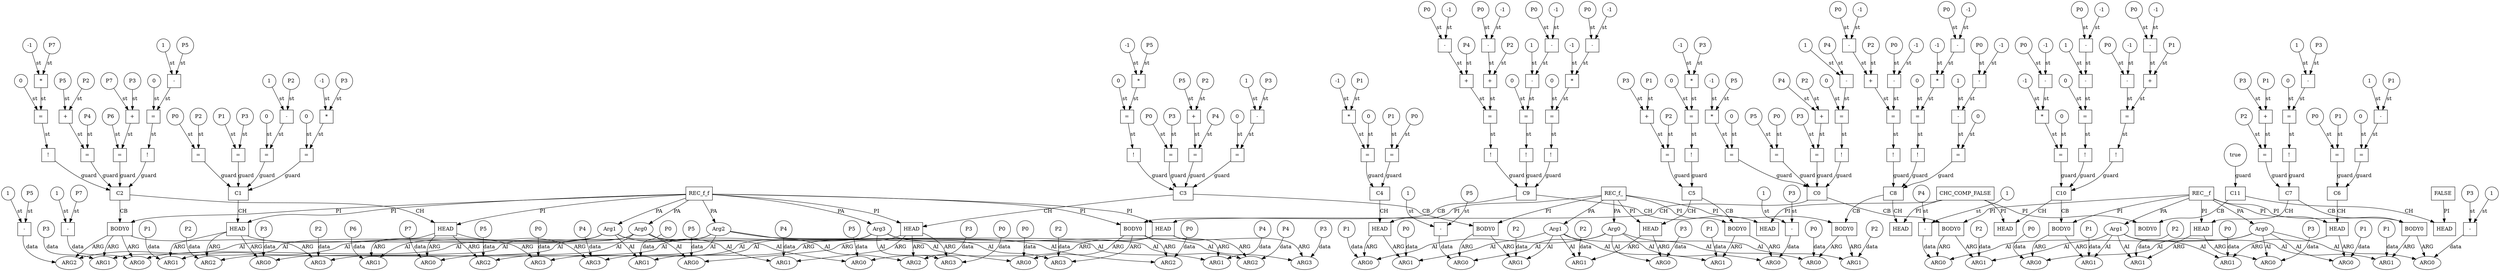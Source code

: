 // Horn Graph
digraph {
	"predicate_0" [label="REC_f_f"  nodeName="predicate_0" class=predicateName GNNNodeID=0 shape="box"]
	"predicateArgument_0" [label="Arg0"  nodeName="predicateArgument_0" class=predicateArgument GNNNodeID=1 shape="ellipse"]
		"predicate_0" -> "predicateArgument_0" [ label="PA"]
	"predicateArgument_1" [label="Arg1"  nodeName="predicateArgument_1" class=predicateArgument GNNNodeID=2 shape="ellipse"]
		"predicate_0" -> "predicateArgument_1" [ label="PA"]
	"predicateArgument_2" [label="Arg2"  nodeName="predicateArgument_2" class=predicateArgument GNNNodeID=3 shape="ellipse"]
		"predicate_0" -> "predicateArgument_2" [ label="PA"]
	"predicateArgument_3" [label="Arg3"  nodeName="predicateArgument_3" class=predicateArgument GNNNodeID=4 shape="ellipse"]
		"predicate_0" -> "predicateArgument_3" [ label="PA"]
	"predicate_1" [label="REC__f"  nodeName="predicate_1" class=predicateName GNNNodeID=5 shape="box"]
	"predicateArgument_4" [label="Arg0"  nodeName="predicateArgument_4" class=predicateArgument GNNNodeID=6 shape="ellipse"]
		"predicate_1" -> "predicateArgument_4" [ label="PA"]
	"predicateArgument_5" [label="Arg1"  nodeName="predicateArgument_5" class=predicateArgument GNNNodeID=7 shape="ellipse"]
		"predicate_1" -> "predicateArgument_5" [ label="PA"]
	"predicate_2" [label="REC_f_"  nodeName="predicate_2" class=predicateName GNNNodeID=8 shape="box"]
	"predicateArgument_6" [label="Arg0"  nodeName="predicateArgument_6" class=predicateArgument GNNNodeID=9 shape="ellipse"]
		"predicate_2" -> "predicateArgument_6" [ label="PA"]
	"predicateArgument_7" [label="Arg1"  nodeName="predicateArgument_7" class=predicateArgument GNNNodeID=10 shape="ellipse"]
		"predicate_2" -> "predicateArgument_7" [ label="PA"]
	"predicate_3" [label="CHC_COMP_FALSE"  nodeName="predicate_3" class=predicateName GNNNodeID=11 shape="box"]
	"predicate_4" [label="FALSE"  nodeName="predicate_4" class=predicateName GNNNodeID=12 shape="box"]
	"clause_0" [label="C0"  nodeName="clause_0" class=clause GNNNodeID=13 shape="box"]
	"=_14" [label="="  nodeName="=_14" class=operator GNNNodeID=14 shape="square"]
		"=_14" -> "clause_0" [ label="guard"]
	"+_15" [label="+"  nodeName="+_15" class=operator GNNNodeID=15 shape="square"]
		"+_15" -> "=_14" [ label="st"]
	"P4_16" [label="P4"  nodeName="P4_16" class=symbolicConstant GNNNodeID=16 shape="circle"]
		"P4_16" -> "+_15" [ label="st"]
	"P2_17" [label="P2"  nodeName="P2_17" class=symbolicConstant GNNNodeID=17 shape="circle"]
		"P2_17" -> "+_15" [ label="st"]
	"P3_18" [label="P3"  nodeName="P3_18" class=symbolicConstant GNNNodeID=18 shape="circle"]
		"P3_18" -> "=_14" [ label="st"]
	"!_19" [label="!"  nodeName="!_19" class=operator GNNNodeID=19 shape="square"]
		"!_19" -> "clause_0" [ label="guard"]
	">=_20" [label="="  nodeName=">=_20" class=operator GNNNodeID=20 shape="square"]
		">=_20" -> "!_19" [ label="st"]
	"0_21" [label="0"  nodeName="0_21" class=constant GNNNodeID=21 shape="circle"]
		"0_21" -> ">=_20" [ label="st"]
	"-_22" [label="-"  nodeName="-_22" class=operator GNNNodeID=22 shape="square"]
		"-_22" -> ">=_20" [ label="st"]
	"1_23" [label="1"  nodeName="1_23" class=constant GNNNodeID=23 shape="circle"]
		"1_23" -> "-_22" [ label="st"]
	"P4_24" [label="P4"  nodeName="P4_24" class=symbolicConstant GNNNodeID=24 shape="circle"]
		"P4_24" -> "-_22" [ label="st"]
	">=_25" [label="="  nodeName=">=_25" class=operator GNNNodeID=25 shape="square"]
		">=_25" -> "clause_0" [ label="guard"]
	"0_26" [label="0"  nodeName="0_26" class=constant GNNNodeID=26 shape="circle"]
		"0_26" -> ">=_25" [ label="st"]
	"*_27" [label="*"  nodeName="*_27" class=operator GNNNodeID=27 shape="square"]
		"*_27" -> ">=_25" [ label="st"]
	"-1_28" [label="-1"  nodeName="-1_28" class=constant GNNNodeID=28 shape="circle"]
		"-1_28" -> "*_27" [ label="st"]
	"P5_29" [label="P5"  nodeName="P5_29" class=symbolicConstant GNNNodeID=29 shape="circle"]
		"P5_29" -> "*_27" [ label="st"]
	"=_30" [label="="  nodeName="=_30" class=operator GNNNodeID=30 shape="square"]
		"=_30" -> "clause_0" [ label="guard"]
	"P0_31" [label="P0"  nodeName="P0_31" class=symbolicConstant GNNNodeID=31 shape="circle"]
		"P0_31" -> "=_30" [ label="st"]
	"P5_32" [label="P5"  nodeName="P5_32" class=symbolicConstant GNNNodeID=32 shape="circle"]
		"P5_32" -> "=_30" [ label="st"]
	"clauseHead_0" [label="HEAD"  nodeName="clauseHead_0" class=clauseHead GNNNodeID=33 shape="box"]
		"clause_0" -> "clauseHead_0" [ label="CH"]
		"predicate_0" -> "clauseHead_0" [ label="PI"]
	"clauseArgument_0" [label="ARG0"  nodeName="clauseArgument_0" class=clauseArg GNNNodeID=34 shape="ellipse"]
		"clauseHead_0" -> "clauseArgument_0" [ label="ARG"]
		"predicateArgument_0" -> "clauseArgument_0" [ label="AI"]
	"P5_35" [label="P5"  nodeName="P5_35" class=symbolicConstant GNNNodeID=35 shape="circle"]
		"P5_35" -> "clauseArgument_0" [ label="data"]
	"clauseArgument_1" [label="ARG1"  nodeName="clauseArgument_1" class=clauseArg GNNNodeID=36 shape="ellipse"]
		"clauseHead_0" -> "clauseArgument_1" [ label="ARG"]
		"predicateArgument_1" -> "clauseArgument_1" [ label="AI"]
	"P0_37" [label="P0"  nodeName="P0_37" class=symbolicConstant GNNNodeID=37 shape="circle"]
		"P0_37" -> "clauseArgument_1" [ label="data"]
	"clauseArgument_2" [label="ARG2"  nodeName="clauseArgument_2" class=clauseArg GNNNodeID=38 shape="ellipse"]
		"clauseHead_0" -> "clauseArgument_2" [ label="ARG"]
		"predicateArgument_2" -> "clauseArgument_2" [ label="AI"]
	"P4_39" [label="P4"  nodeName="P4_39" class=symbolicConstant GNNNodeID=39 shape="circle"]
		"P4_39" -> "clauseArgument_2" [ label="data"]
	"clauseArgument_3" [label="ARG3"  nodeName="clauseArgument_3" class=clauseArg GNNNodeID=40 shape="ellipse"]
		"clauseHead_0" -> "clauseArgument_3" [ label="ARG"]
		"predicateArgument_3" -> "clauseArgument_3" [ label="AI"]
	"P3_41" [label="P3"  nodeName="P3_41" class=symbolicConstant GNNNodeID=41 shape="circle"]
		"P3_41" -> "clauseArgument_3" [ label="data"]
	"clauseBody_0" [label="BODY0"  nodeName="clauseBody_0" class=clauseBody GNNNodeID=42 shape="box"]
		"clause_0" -> "clauseBody_0" [ label="CB"]
		"predicate_1" -> "clauseBody_0" [ label="PI"]
	"clauseArgument_4" [label="ARG0"  nodeName="clauseArgument_4" class=clauseArg GNNNodeID=43 shape="ellipse"]
		"clauseBody_0" -> "clauseArgument_4" [ label="ARG"]
		"predicateArgument_4" -> "clauseArgument_4" [ label="AI"]
	"-_44" [label="-"  nodeName="-_44" class=operator GNNNodeID=44 shape="square"]
		"-_44" -> "clauseArgument_4" [ label="data"]
	"P4_45" [label="P4"  nodeName="P4_45" class=symbolicConstant GNNNodeID=45 shape="circle"]
		"P4_45" -> "-_44" [ label="st"]
	"1_46" [label="1"  nodeName="1_46" class=constant GNNNodeID=46 shape="circle"]
		"1_46" -> "-_44" [ label="st"]
	"clauseArgument_5" [label="ARG1"  nodeName="clauseArgument_5" class=clauseArg GNNNodeID=47 shape="ellipse"]
		"clauseBody_0" -> "clauseArgument_5" [ label="ARG"]
		"predicateArgument_5" -> "clauseArgument_5" [ label="AI"]
	"P2_48" [label="P2"  nodeName="P2_48" class=symbolicConstant GNNNodeID=48 shape="circle"]
		"P2_48" -> "clauseArgument_5" [ label="data"]
	"clause_1" [label="C1"  nodeName="clause_1" class=clause GNNNodeID=49 shape="box"]
	">=_50" [label="="  nodeName=">=_50" class=operator GNNNodeID=50 shape="square"]
		">=_50" -> "clause_1" [ label="guard"]
	"0_51" [label="0"  nodeName="0_51" class=constant GNNNodeID=51 shape="circle"]
		"0_51" -> ">=_50" [ label="st"]
	"-_52" [label="-"  nodeName="-_52" class=operator GNNNodeID=52 shape="square"]
		"-_52" -> ">=_50" [ label="st"]
	"1_53" [label="1"  nodeName="1_53" class=constant GNNNodeID=53 shape="circle"]
		"1_53" -> "-_52" [ label="st"]
	"P2_54" [label="P2"  nodeName="P2_54" class=symbolicConstant GNNNodeID=54 shape="circle"]
		"P2_54" -> "-_52" [ label="st"]
	">=_55" [label="="  nodeName=">=_55" class=operator GNNNodeID=55 shape="square"]
		">=_55" -> "clause_1" [ label="guard"]
	"0_56" [label="0"  nodeName="0_56" class=constant GNNNodeID=56 shape="circle"]
		"0_56" -> ">=_55" [ label="st"]
	"*_57" [label="*"  nodeName="*_57" class=operator GNNNodeID=57 shape="square"]
		"*_57" -> ">=_55" [ label="st"]
	"-1_58" [label="-1"  nodeName="-1_58" class=constant GNNNodeID=58 shape="circle"]
		"-1_58" -> "*_57" [ label="st"]
	"P3_59" [label="P3"  nodeName="P3_59" class=symbolicConstant GNNNodeID=59 shape="circle"]
		"P3_59" -> "*_57" [ label="st"]
	"=_60" [label="="  nodeName="=_60" class=operator GNNNodeID=60 shape="square"]
		"=_60" -> "clause_1" [ label="guard"]
	"P0_61" [label="P0"  nodeName="P0_61" class=symbolicConstant GNNNodeID=61 shape="circle"]
		"P0_61" -> "=_60" [ label="st"]
	"P2_62" [label="P2"  nodeName="P2_62" class=symbolicConstant GNNNodeID=62 shape="circle"]
		"P2_62" -> "=_60" [ label="st"]
	"=_63" [label="="  nodeName="=_63" class=operator GNNNodeID=63 shape="square"]
		"=_63" -> "clause_1" [ label="guard"]
	"P1_64" [label="P1"  nodeName="P1_64" class=symbolicConstant GNNNodeID=64 shape="circle"]
		"P1_64" -> "=_63" [ label="st"]
	"P3_65" [label="P3"  nodeName="P3_65" class=symbolicConstant GNNNodeID=65 shape="circle"]
		"P3_65" -> "=_63" [ label="st"]
	"clauseHead_1" [label="HEAD"  nodeName="clauseHead_1" class=clauseHead GNNNodeID=66 shape="box"]
		"clause_1" -> "clauseHead_1" [ label="CH"]
		"predicate_0" -> "clauseHead_1" [ label="PI"]
	"clauseArgument_6" [label="ARG0"  nodeName="clauseArgument_6" class=clauseArg GNNNodeID=67 shape="ellipse"]
		"clauseHead_1" -> "clauseArgument_6" [ label="ARG"]
		"predicateArgument_0" -> "clauseArgument_6" [ label="AI"]
	"P3_68" [label="P3"  nodeName="P3_68" class=symbolicConstant GNNNodeID=68 shape="circle"]
		"P3_68" -> "clauseArgument_6" [ label="data"]
	"clauseArgument_7" [label="ARG1"  nodeName="clauseArgument_7" class=clauseArg GNNNodeID=69 shape="ellipse"]
		"clauseHead_1" -> "clauseArgument_7" [ label="ARG"]
		"predicateArgument_1" -> "clauseArgument_7" [ label="AI"]
	"P1_70" [label="P1"  nodeName="P1_70" class=symbolicConstant GNNNodeID=70 shape="circle"]
		"P1_70" -> "clauseArgument_7" [ label="data"]
	"clauseArgument_8" [label="ARG2"  nodeName="clauseArgument_8" class=clauseArg GNNNodeID=71 shape="ellipse"]
		"clauseHead_1" -> "clauseArgument_8" [ label="ARG"]
		"predicateArgument_2" -> "clauseArgument_8" [ label="AI"]
	"P2_72" [label="P2"  nodeName="P2_72" class=symbolicConstant GNNNodeID=72 shape="circle"]
		"P2_72" -> "clauseArgument_8" [ label="data"]
	"clauseArgument_9" [label="ARG3"  nodeName="clauseArgument_9" class=clauseArg GNNNodeID=73 shape="ellipse"]
		"clauseHead_1" -> "clauseArgument_9" [ label="ARG"]
		"predicateArgument_3" -> "clauseArgument_9" [ label="AI"]
	"P0_74" [label="P0"  nodeName="P0_74" class=symbolicConstant GNNNodeID=74 shape="circle"]
		"P0_74" -> "clauseArgument_9" [ label="data"]
	"clause_2" [label="C2"  nodeName="clause_2" class=clause GNNNodeID=75 shape="box"]
	"=_76" [label="="  nodeName="=_76" class=operator GNNNodeID=76 shape="square"]
		"=_76" -> "clause_2" [ label="guard"]
	"+_77" [label="+"  nodeName="+_77" class=operator GNNNodeID=77 shape="square"]
		"+_77" -> "=_76" [ label="st"]
	"P7_78" [label="P7"  nodeName="P7_78" class=symbolicConstant GNNNodeID=78 shape="circle"]
		"P7_78" -> "+_77" [ label="st"]
	"P3_79" [label="P3"  nodeName="P3_79" class=symbolicConstant GNNNodeID=79 shape="circle"]
		"P3_79" -> "+_77" [ label="st"]
	"P6_80" [label="P6"  nodeName="P6_80" class=symbolicConstant GNNNodeID=80 shape="circle"]
		"P6_80" -> "=_76" [ label="st"]
	"!_81" [label="!"  nodeName="!_81" class=operator GNNNodeID=81 shape="square"]
		"!_81" -> "clause_2" [ label="guard"]
	">=_82" [label="="  nodeName=">=_82" class=operator GNNNodeID=82 shape="square"]
		">=_82" -> "!_81" [ label="st"]
	"0_83" [label="0"  nodeName="0_83" class=constant GNNNodeID=83 shape="circle"]
		"0_83" -> ">=_82" [ label="st"]
	"-_84" [label="-"  nodeName="-_84" class=operator GNNNodeID=84 shape="square"]
		"-_84" -> ">=_82" [ label="st"]
	"1_85" [label="1"  nodeName="1_85" class=constant GNNNodeID=85 shape="circle"]
		"1_85" -> "-_84" [ label="st"]
	"P5_86" [label="P5"  nodeName="P5_86" class=symbolicConstant GNNNodeID=86 shape="circle"]
		"P5_86" -> "-_84" [ label="st"]
	"!_87" [label="!"  nodeName="!_87" class=operator GNNNodeID=87 shape="square"]
		"!_87" -> "clause_2" [ label="guard"]
	">=_88" [label="="  nodeName=">=_88" class=operator GNNNodeID=88 shape="square"]
		">=_88" -> "!_87" [ label="st"]
	"0_89" [label="0"  nodeName="0_89" class=constant GNNNodeID=89 shape="circle"]
		"0_89" -> ">=_88" [ label="st"]
	"*_90" [label="*"  nodeName="*_90" class=operator GNNNodeID=90 shape="square"]
		"*_90" -> ">=_88" [ label="st"]
	"-1_91" [label="-1"  nodeName="-1_91" class=constant GNNNodeID=91 shape="circle"]
		"-1_91" -> "*_90" [ label="st"]
	"P7_92" [label="P7"  nodeName="P7_92" class=symbolicConstant GNNNodeID=92 shape="circle"]
		"P7_92" -> "*_90" [ label="st"]
	"=_93" [label="="  nodeName="=_93" class=operator GNNNodeID=93 shape="square"]
		"=_93" -> "clause_2" [ label="guard"]
	"+_94" [label="+"  nodeName="+_94" class=operator GNNNodeID=94 shape="square"]
		"+_94" -> "=_93" [ label="st"]
	"P5_95" [label="P5"  nodeName="P5_95" class=symbolicConstant GNNNodeID=95 shape="circle"]
		"P5_95" -> "+_94" [ label="st"]
	"P2_96" [label="P2"  nodeName="P2_96" class=symbolicConstant GNNNodeID=96 shape="circle"]
		"P2_96" -> "+_94" [ label="st"]
	"P4_97" [label="P4"  nodeName="P4_97" class=symbolicConstant GNNNodeID=97 shape="circle"]
		"P4_97" -> "=_93" [ label="st"]
	"clauseHead_2" [label="HEAD"  nodeName="clauseHead_2" class=clauseHead GNNNodeID=98 shape="box"]
		"clause_2" -> "clauseHead_2" [ label="CH"]
		"predicate_0" -> "clauseHead_2" [ label="PI"]
	"clauseArgument_10" [label="ARG0"  nodeName="clauseArgument_10" class=clauseArg GNNNodeID=99 shape="ellipse"]
		"clauseHead_2" -> "clauseArgument_10" [ label="ARG"]
		"predicateArgument_0" -> "clauseArgument_10" [ label="AI"]
	"P7_100" [label="P7"  nodeName="P7_100" class=symbolicConstant GNNNodeID=100 shape="circle"]
		"P7_100" -> "clauseArgument_10" [ label="data"]
	"clauseArgument_11" [label="ARG1"  nodeName="clauseArgument_11" class=clauseArg GNNNodeID=101 shape="ellipse"]
		"clauseHead_2" -> "clauseArgument_11" [ label="ARG"]
		"predicateArgument_1" -> "clauseArgument_11" [ label="AI"]
	"P6_102" [label="P6"  nodeName="P6_102" class=symbolicConstant GNNNodeID=102 shape="circle"]
		"P6_102" -> "clauseArgument_11" [ label="data"]
	"clauseArgument_12" [label="ARG2"  nodeName="clauseArgument_12" class=clauseArg GNNNodeID=103 shape="ellipse"]
		"clauseHead_2" -> "clauseArgument_12" [ label="ARG"]
		"predicateArgument_2" -> "clauseArgument_12" [ label="AI"]
	"P5_104" [label="P5"  nodeName="P5_104" class=symbolicConstant GNNNodeID=104 shape="circle"]
		"P5_104" -> "clauseArgument_12" [ label="data"]
	"clauseArgument_13" [label="ARG3"  nodeName="clauseArgument_13" class=clauseArg GNNNodeID=105 shape="ellipse"]
		"clauseHead_2" -> "clauseArgument_13" [ label="ARG"]
		"predicateArgument_3" -> "clauseArgument_13" [ label="AI"]
	"P4_106" [label="P4"  nodeName="P4_106" class=symbolicConstant GNNNodeID=106 shape="circle"]
		"P4_106" -> "clauseArgument_13" [ label="data"]
	"clauseBody_1" [label="BODY0"  nodeName="clauseBody_1" class=clauseBody GNNNodeID=107 shape="box"]
		"clause_2" -> "clauseBody_1" [ label="CB"]
		"predicate_0" -> "clauseBody_1" [ label="PI"]
	"clauseArgument_14" [label="ARG0"  nodeName="clauseArgument_14" class=clauseArg GNNNodeID=108 shape="ellipse"]
		"clauseBody_1" -> "clauseArgument_14" [ label="ARG"]
		"predicateArgument_0" -> "clauseArgument_14" [ label="AI"]
	"-_109" [label="-"  nodeName="-_109" class=operator GNNNodeID=109 shape="square"]
		"-_109" -> "clauseArgument_14" [ label="data"]
	"P7_110" [label="P7"  nodeName="P7_110" class=symbolicConstant GNNNodeID=110 shape="circle"]
		"P7_110" -> "-_109" [ label="st"]
	"1_111" [label="1"  nodeName="1_111" class=constant GNNNodeID=111 shape="circle"]
		"1_111" -> "-_109" [ label="st"]
	"clauseArgument_15" [label="ARG1"  nodeName="clauseArgument_15" class=clauseArg GNNNodeID=112 shape="ellipse"]
		"clauseBody_1" -> "clauseArgument_15" [ label="ARG"]
		"predicateArgument_1" -> "clauseArgument_15" [ label="AI"]
	"P3_113" [label="P3"  nodeName="P3_113" class=symbolicConstant GNNNodeID=113 shape="circle"]
		"P3_113" -> "clauseArgument_15" [ label="data"]
	"clauseArgument_16" [label="ARG2"  nodeName="clauseArgument_16" class=clauseArg GNNNodeID=114 shape="ellipse"]
		"clauseBody_1" -> "clauseArgument_16" [ label="ARG"]
		"predicateArgument_2" -> "clauseArgument_16" [ label="AI"]
	"-_115" [label="-"  nodeName="-_115" class=operator GNNNodeID=115 shape="square"]
		"-_115" -> "clauseArgument_16" [ label="data"]
	"P5_116" [label="P5"  nodeName="P5_116" class=symbolicConstant GNNNodeID=116 shape="circle"]
		"P5_116" -> "-_115" [ label="st"]
	"1_117" [label="1"  nodeName="1_117" class=constant GNNNodeID=117 shape="circle"]
		"1_117" -> "-_115" [ label="st"]
	"clauseArgument_17" [label="ARG3"  nodeName="clauseArgument_17" class=clauseArg GNNNodeID=118 shape="ellipse"]
		"clauseBody_1" -> "clauseArgument_17" [ label="ARG"]
		"predicateArgument_3" -> "clauseArgument_17" [ label="AI"]
	"P2_119" [label="P2"  nodeName="P2_119" class=symbolicConstant GNNNodeID=119 shape="circle"]
		"P2_119" -> "clauseArgument_17" [ label="data"]
	"clause_3" [label="C3"  nodeName="clause_3" class=clause GNNNodeID=120 shape="box"]
	"=_121" [label="="  nodeName="=_121" class=operator GNNNodeID=121 shape="square"]
		"=_121" -> "clause_3" [ label="guard"]
	"+_122" [label="+"  nodeName="+_122" class=operator GNNNodeID=122 shape="square"]
		"+_122" -> "=_121" [ label="st"]
	"P5_123" [label="P5"  nodeName="P5_123" class=symbolicConstant GNNNodeID=123 shape="circle"]
		"P5_123" -> "+_122" [ label="st"]
	"P2_124" [label="P2"  nodeName="P2_124" class=symbolicConstant GNNNodeID=124 shape="circle"]
		"P2_124" -> "+_122" [ label="st"]
	"P4_125" [label="P4"  nodeName="P4_125" class=symbolicConstant GNNNodeID=125 shape="circle"]
		"P4_125" -> "=_121" [ label="st"]
	">=_126" [label="="  nodeName=">=_126" class=operator GNNNodeID=126 shape="square"]
		">=_126" -> "clause_3" [ label="guard"]
	"0_127" [label="0"  nodeName="0_127" class=constant GNNNodeID=127 shape="circle"]
		"0_127" -> ">=_126" [ label="st"]
	"-_128" [label="-"  nodeName="-_128" class=operator GNNNodeID=128 shape="square"]
		"-_128" -> ">=_126" [ label="st"]
	"1_129" [label="1"  nodeName="1_129" class=constant GNNNodeID=129 shape="circle"]
		"1_129" -> "-_128" [ label="st"]
	"P3_130" [label="P3"  nodeName="P3_130" class=symbolicConstant GNNNodeID=130 shape="circle"]
		"P3_130" -> "-_128" [ label="st"]
	"!_131" [label="!"  nodeName="!_131" class=operator GNNNodeID=131 shape="square"]
		"!_131" -> "clause_3" [ label="guard"]
	">=_132" [label="="  nodeName=">=_132" class=operator GNNNodeID=132 shape="square"]
		">=_132" -> "!_131" [ label="st"]
	"0_133" [label="0"  nodeName="0_133" class=constant GNNNodeID=133 shape="circle"]
		"0_133" -> ">=_132" [ label="st"]
	"*_134" [label="*"  nodeName="*_134" class=operator GNNNodeID=134 shape="square"]
		"*_134" -> ">=_132" [ label="st"]
	"-1_135" [label="-1"  nodeName="-1_135" class=constant GNNNodeID=135 shape="circle"]
		"-1_135" -> "*_134" [ label="st"]
	"P5_136" [label="P5"  nodeName="P5_136" class=symbolicConstant GNNNodeID=136 shape="circle"]
		"P5_136" -> "*_134" [ label="st"]
	"=_137" [label="="  nodeName="=_137" class=operator GNNNodeID=137 shape="square"]
		"=_137" -> "clause_3" [ label="guard"]
	"P0_138" [label="P0"  nodeName="P0_138" class=symbolicConstant GNNNodeID=138 shape="circle"]
		"P0_138" -> "=_137" [ label="st"]
	"P3_139" [label="P3"  nodeName="P3_139" class=symbolicConstant GNNNodeID=139 shape="circle"]
		"P3_139" -> "=_137" [ label="st"]
	"clauseHead_3" [label="HEAD"  nodeName="clauseHead_3" class=clauseHead GNNNodeID=140 shape="box"]
		"clause_3" -> "clauseHead_3" [ label="CH"]
		"predicate_0" -> "clauseHead_3" [ label="PI"]
	"clauseArgument_18" [label="ARG0"  nodeName="clauseArgument_18" class=clauseArg GNNNodeID=141 shape="ellipse"]
		"clauseHead_3" -> "clauseArgument_18" [ label="ARG"]
		"predicateArgument_0" -> "clauseArgument_18" [ label="AI"]
	"P5_142" [label="P5"  nodeName="P5_142" class=symbolicConstant GNNNodeID=142 shape="circle"]
		"P5_142" -> "clauseArgument_18" [ label="data"]
	"clauseArgument_19" [label="ARG1"  nodeName="clauseArgument_19" class=clauseArg GNNNodeID=143 shape="ellipse"]
		"clauseHead_3" -> "clauseArgument_19" [ label="ARG"]
		"predicateArgument_1" -> "clauseArgument_19" [ label="AI"]
	"P4_144" [label="P4"  nodeName="P4_144" class=symbolicConstant GNNNodeID=144 shape="circle"]
		"P4_144" -> "clauseArgument_19" [ label="data"]
	"clauseArgument_20" [label="ARG2"  nodeName="clauseArgument_20" class=clauseArg GNNNodeID=145 shape="ellipse"]
		"clauseHead_3" -> "clauseArgument_20" [ label="ARG"]
		"predicateArgument_2" -> "clauseArgument_20" [ label="AI"]
	"P3_146" [label="P3"  nodeName="P3_146" class=symbolicConstant GNNNodeID=146 shape="circle"]
		"P3_146" -> "clauseArgument_20" [ label="data"]
	"clauseArgument_21" [label="ARG3"  nodeName="clauseArgument_21" class=clauseArg GNNNodeID=147 shape="ellipse"]
		"clauseHead_3" -> "clauseArgument_21" [ label="ARG"]
		"predicateArgument_3" -> "clauseArgument_21" [ label="AI"]
	"P0_148" [label="P0"  nodeName="P0_148" class=symbolicConstant GNNNodeID=148 shape="circle"]
		"P0_148" -> "clauseArgument_21" [ label="data"]
	"clauseBody_2" [label="BODY0"  nodeName="clauseBody_2" class=clauseBody GNNNodeID=149 shape="box"]
		"clause_3" -> "clauseBody_2" [ label="CB"]
		"predicate_2" -> "clauseBody_2" [ label="PI"]
	"clauseArgument_22" [label="ARG0"  nodeName="clauseArgument_22" class=clauseArg GNNNodeID=150 shape="ellipse"]
		"clauseBody_2" -> "clauseArgument_22" [ label="ARG"]
		"predicateArgument_6" -> "clauseArgument_22" [ label="AI"]
	"-_151" [label="-"  nodeName="-_151" class=operator GNNNodeID=151 shape="square"]
		"-_151" -> "clauseArgument_22" [ label="data"]
	"P5_152" [label="P5"  nodeName="P5_152" class=symbolicConstant GNNNodeID=152 shape="circle"]
		"P5_152" -> "-_151" [ label="st"]
	"1_153" [label="1"  nodeName="1_153" class=constant GNNNodeID=153 shape="circle"]
		"1_153" -> "-_151" [ label="st"]
	"clauseArgument_23" [label="ARG1"  nodeName="clauseArgument_23" class=clauseArg GNNNodeID=154 shape="ellipse"]
		"clauseBody_2" -> "clauseArgument_23" [ label="ARG"]
		"predicateArgument_7" -> "clauseArgument_23" [ label="AI"]
	"P2_155" [label="P2"  nodeName="P2_155" class=symbolicConstant GNNNodeID=155 shape="circle"]
		"P2_155" -> "clauseArgument_23" [ label="data"]
	"clause_4" [label="C4"  nodeName="clause_4" class=clause GNNNodeID=156 shape="box"]
	">=_157" [label="="  nodeName=">=_157" class=operator GNNNodeID=157 shape="square"]
		">=_157" -> "clause_4" [ label="guard"]
	"0_158" [label="0"  nodeName="0_158" class=constant GNNNodeID=158 shape="circle"]
		"0_158" -> ">=_157" [ label="st"]
	"*_159" [label="*"  nodeName="*_159" class=operator GNNNodeID=159 shape="square"]
		"*_159" -> ">=_157" [ label="st"]
	"-1_160" [label="-1"  nodeName="-1_160" class=constant GNNNodeID=160 shape="circle"]
		"-1_160" -> "*_159" [ label="st"]
	"P1_161" [label="P1"  nodeName="P1_161" class=symbolicConstant GNNNodeID=161 shape="circle"]
		"P1_161" -> "*_159" [ label="st"]
	"=_162" [label="="  nodeName="=_162" class=operator GNNNodeID=162 shape="square"]
		"=_162" -> "clause_4" [ label="guard"]
	"P0_163" [label="P0"  nodeName="P0_163" class=symbolicConstant GNNNodeID=163 shape="circle"]
		"P0_163" -> "=_162" [ label="st"]
	"P1_164" [label="P1"  nodeName="P1_164" class=symbolicConstant GNNNodeID=164 shape="circle"]
		"P1_164" -> "=_162" [ label="st"]
	"clauseHead_4" [label="HEAD"  nodeName="clauseHead_4" class=clauseHead GNNNodeID=165 shape="box"]
		"clause_4" -> "clauseHead_4" [ label="CH"]
		"predicate_2" -> "clauseHead_4" [ label="PI"]
	"clauseArgument_24" [label="ARG0"  nodeName="clauseArgument_24" class=clauseArg GNNNodeID=166 shape="ellipse"]
		"clauseHead_4" -> "clauseArgument_24" [ label="ARG"]
		"predicateArgument_6" -> "clauseArgument_24" [ label="AI"]
	"P1_167" [label="P1"  nodeName="P1_167" class=symbolicConstant GNNNodeID=167 shape="circle"]
		"P1_167" -> "clauseArgument_24" [ label="data"]
	"clauseArgument_25" [label="ARG1"  nodeName="clauseArgument_25" class=clauseArg GNNNodeID=168 shape="ellipse"]
		"clauseHead_4" -> "clauseArgument_25" [ label="ARG"]
		"predicateArgument_7" -> "clauseArgument_25" [ label="AI"]
	"P0_169" [label="P0"  nodeName="P0_169" class=symbolicConstant GNNNodeID=169 shape="circle"]
		"P0_169" -> "clauseArgument_25" [ label="data"]
	"clause_5" [label="C5"  nodeName="clause_5" class=clause GNNNodeID=170 shape="box"]
	"=_171" [label="="  nodeName="=_171" class=operator GNNNodeID=171 shape="square"]
		"=_171" -> "clause_5" [ label="guard"]
	"+_172" [label="+"  nodeName="+_172" class=operator GNNNodeID=172 shape="square"]
		"+_172" -> "=_171" [ label="st"]
	"P3_173" [label="P3"  nodeName="P3_173" class=symbolicConstant GNNNodeID=173 shape="circle"]
		"P3_173" -> "+_172" [ label="st"]
	"P1_174" [label="P1"  nodeName="P1_174" class=symbolicConstant GNNNodeID=174 shape="circle"]
		"P1_174" -> "+_172" [ label="st"]
	"P2_175" [label="P2"  nodeName="P2_175" class=symbolicConstant GNNNodeID=175 shape="circle"]
		"P2_175" -> "=_171" [ label="st"]
	"!_176" [label="!"  nodeName="!_176" class=operator GNNNodeID=176 shape="square"]
		"!_176" -> "clause_5" [ label="guard"]
	">=_177" [label="="  nodeName=">=_177" class=operator GNNNodeID=177 shape="square"]
		">=_177" -> "!_176" [ label="st"]
	"0_178" [label="0"  nodeName="0_178" class=constant GNNNodeID=178 shape="circle"]
		"0_178" -> ">=_177" [ label="st"]
	"*_179" [label="*"  nodeName="*_179" class=operator GNNNodeID=179 shape="square"]
		"*_179" -> ">=_177" [ label="st"]
	"-1_180" [label="-1"  nodeName="-1_180" class=constant GNNNodeID=180 shape="circle"]
		"-1_180" -> "*_179" [ label="st"]
	"P3_181" [label="P3"  nodeName="P3_181" class=symbolicConstant GNNNodeID=181 shape="circle"]
		"P3_181" -> "*_179" [ label="st"]
	"clauseHead_5" [label="HEAD"  nodeName="clauseHead_5" class=clauseHead GNNNodeID=182 shape="box"]
		"clause_5" -> "clauseHead_5" [ label="CH"]
		"predicate_2" -> "clauseHead_5" [ label="PI"]
	"clauseArgument_26" [label="ARG0"  nodeName="clauseArgument_26" class=clauseArg GNNNodeID=183 shape="ellipse"]
		"clauseHead_5" -> "clauseArgument_26" [ label="ARG"]
		"predicateArgument_6" -> "clauseArgument_26" [ label="AI"]
	"P3_184" [label="P3"  nodeName="P3_184" class=symbolicConstant GNNNodeID=184 shape="circle"]
		"P3_184" -> "clauseArgument_26" [ label="data"]
	"clauseArgument_27" [label="ARG1"  nodeName="clauseArgument_27" class=clauseArg GNNNodeID=185 shape="ellipse"]
		"clauseHead_5" -> "clauseArgument_27" [ label="ARG"]
		"predicateArgument_7" -> "clauseArgument_27" [ label="AI"]
	"P2_186" [label="P2"  nodeName="P2_186" class=symbolicConstant GNNNodeID=186 shape="circle"]
		"P2_186" -> "clauseArgument_27" [ label="data"]
	"clauseBody_3" [label="BODY0"  nodeName="clauseBody_3" class=clauseBody GNNNodeID=187 shape="box"]
		"clause_5" -> "clauseBody_3" [ label="CB"]
		"predicate_2" -> "clauseBody_3" [ label="PI"]
	"clauseArgument_28" [label="ARG0"  nodeName="clauseArgument_28" class=clauseArg GNNNodeID=188 shape="ellipse"]
		"clauseBody_3" -> "clauseArgument_28" [ label="ARG"]
		"predicateArgument_6" -> "clauseArgument_28" [ label="AI"]
	"-_189" [label="-"  nodeName="-_189" class=operator GNNNodeID=189 shape="square"]
		"-_189" -> "clauseArgument_28" [ label="data"]
	"P3_190" [label="P3"  nodeName="P3_190" class=symbolicConstant GNNNodeID=190 shape="circle"]
		"P3_190" -> "-_189" [ label="st"]
	"1_191" [label="1"  nodeName="1_191" class=constant GNNNodeID=191 shape="circle"]
		"1_191" -> "-_189" [ label="st"]
	"clauseArgument_29" [label="ARG1"  nodeName="clauseArgument_29" class=clauseArg GNNNodeID=192 shape="ellipse"]
		"clauseBody_3" -> "clauseArgument_29" [ label="ARG"]
		"predicateArgument_7" -> "clauseArgument_29" [ label="AI"]
	"P1_193" [label="P1"  nodeName="P1_193" class=symbolicConstant GNNNodeID=193 shape="circle"]
		"P1_193" -> "clauseArgument_29" [ label="data"]
	"clause_6" [label="C6"  nodeName="clause_6" class=clause GNNNodeID=194 shape="box"]
	">=_195" [label="="  nodeName=">=_195" class=operator GNNNodeID=195 shape="square"]
		">=_195" -> "clause_6" [ label="guard"]
	"0_196" [label="0"  nodeName="0_196" class=constant GNNNodeID=196 shape="circle"]
		"0_196" -> ">=_195" [ label="st"]
	"-_197" [label="-"  nodeName="-_197" class=operator GNNNodeID=197 shape="square"]
		"-_197" -> ">=_195" [ label="st"]
	"1_198" [label="1"  nodeName="1_198" class=constant GNNNodeID=198 shape="circle"]
		"1_198" -> "-_197" [ label="st"]
	"P1_199" [label="P1"  nodeName="P1_199" class=symbolicConstant GNNNodeID=199 shape="circle"]
		"P1_199" -> "-_197" [ label="st"]
	"=_200" [label="="  nodeName="=_200" class=operator GNNNodeID=200 shape="square"]
		"=_200" -> "clause_6" [ label="guard"]
	"P0_201" [label="P0"  nodeName="P0_201" class=symbolicConstant GNNNodeID=201 shape="circle"]
		"P0_201" -> "=_200" [ label="st"]
	"P1_202" [label="P1"  nodeName="P1_202" class=symbolicConstant GNNNodeID=202 shape="circle"]
		"P1_202" -> "=_200" [ label="st"]
	"clauseHead_6" [label="HEAD"  nodeName="clauseHead_6" class=clauseHead GNNNodeID=203 shape="box"]
		"clause_6" -> "clauseHead_6" [ label="CH"]
		"predicate_1" -> "clauseHead_6" [ label="PI"]
	"clauseArgument_30" [label="ARG0"  nodeName="clauseArgument_30" class=clauseArg GNNNodeID=204 shape="ellipse"]
		"clauseHead_6" -> "clauseArgument_30" [ label="ARG"]
		"predicateArgument_4" -> "clauseArgument_30" [ label="AI"]
	"P1_205" [label="P1"  nodeName="P1_205" class=symbolicConstant GNNNodeID=205 shape="circle"]
		"P1_205" -> "clauseArgument_30" [ label="data"]
	"clauseArgument_31" [label="ARG1"  nodeName="clauseArgument_31" class=clauseArg GNNNodeID=206 shape="ellipse"]
		"clauseHead_6" -> "clauseArgument_31" [ label="ARG"]
		"predicateArgument_5" -> "clauseArgument_31" [ label="AI"]
	"P0_207" [label="P0"  nodeName="P0_207" class=symbolicConstant GNNNodeID=207 shape="circle"]
		"P0_207" -> "clauseArgument_31" [ label="data"]
	"clause_7" [label="C7"  nodeName="clause_7" class=clause GNNNodeID=208 shape="box"]
	"=_209" [label="="  nodeName="=_209" class=operator GNNNodeID=209 shape="square"]
		"=_209" -> "clause_7" [ label="guard"]
	"+_210" [label="+"  nodeName="+_210" class=operator GNNNodeID=210 shape="square"]
		"+_210" -> "=_209" [ label="st"]
	"P3_211" [label="P3"  nodeName="P3_211" class=symbolicConstant GNNNodeID=211 shape="circle"]
		"P3_211" -> "+_210" [ label="st"]
	"P1_212" [label="P1"  nodeName="P1_212" class=symbolicConstant GNNNodeID=212 shape="circle"]
		"P1_212" -> "+_210" [ label="st"]
	"P2_213" [label="P2"  nodeName="P2_213" class=symbolicConstant GNNNodeID=213 shape="circle"]
		"P2_213" -> "=_209" [ label="st"]
	"!_214" [label="!"  nodeName="!_214" class=operator GNNNodeID=214 shape="square"]
		"!_214" -> "clause_7" [ label="guard"]
	">=_215" [label="="  nodeName=">=_215" class=operator GNNNodeID=215 shape="square"]
		">=_215" -> "!_214" [ label="st"]
	"0_216" [label="0"  nodeName="0_216" class=constant GNNNodeID=216 shape="circle"]
		"0_216" -> ">=_215" [ label="st"]
	"-_217" [label="-"  nodeName="-_217" class=operator GNNNodeID=217 shape="square"]
		"-_217" -> ">=_215" [ label="st"]
	"1_218" [label="1"  nodeName="1_218" class=constant GNNNodeID=218 shape="circle"]
		"1_218" -> "-_217" [ label="st"]
	"P3_219" [label="P3"  nodeName="P3_219" class=symbolicConstant GNNNodeID=219 shape="circle"]
		"P3_219" -> "-_217" [ label="st"]
	"clauseHead_7" [label="HEAD"  nodeName="clauseHead_7" class=clauseHead GNNNodeID=220 shape="box"]
		"clause_7" -> "clauseHead_7" [ label="CH"]
		"predicate_1" -> "clauseHead_7" [ label="PI"]
	"clauseArgument_32" [label="ARG0"  nodeName="clauseArgument_32" class=clauseArg GNNNodeID=221 shape="ellipse"]
		"clauseHead_7" -> "clauseArgument_32" [ label="ARG"]
		"predicateArgument_4" -> "clauseArgument_32" [ label="AI"]
	"P3_222" [label="P3"  nodeName="P3_222" class=symbolicConstant GNNNodeID=222 shape="circle"]
		"P3_222" -> "clauseArgument_32" [ label="data"]
	"clauseArgument_33" [label="ARG1"  nodeName="clauseArgument_33" class=clauseArg GNNNodeID=223 shape="ellipse"]
		"clauseHead_7" -> "clauseArgument_33" [ label="ARG"]
		"predicateArgument_5" -> "clauseArgument_33" [ label="AI"]
	"P2_224" [label="P2"  nodeName="P2_224" class=symbolicConstant GNNNodeID=224 shape="circle"]
		"P2_224" -> "clauseArgument_33" [ label="data"]
	"clauseBody_4" [label="BODY0"  nodeName="clauseBody_4" class=clauseBody GNNNodeID=225 shape="box"]
		"clause_7" -> "clauseBody_4" [ label="CB"]
		"predicate_1" -> "clauseBody_4" [ label="PI"]
	"clauseArgument_34" [label="ARG0"  nodeName="clauseArgument_34" class=clauseArg GNNNodeID=226 shape="ellipse"]
		"clauseBody_4" -> "clauseArgument_34" [ label="ARG"]
		"predicateArgument_4" -> "clauseArgument_34" [ label="AI"]
	"-_227" [label="-"  nodeName="-_227" class=operator GNNNodeID=227 shape="square"]
		"-_227" -> "clauseArgument_34" [ label="data"]
	"P3_228" [label="P3"  nodeName="P3_228" class=symbolicConstant GNNNodeID=228 shape="circle"]
		"P3_228" -> "-_227" [ label="st"]
	"1_229" [label="1"  nodeName="1_229" class=constant GNNNodeID=229 shape="circle"]
		"1_229" -> "-_227" [ label="st"]
	"clauseArgument_35" [label="ARG1"  nodeName="clauseArgument_35" class=clauseArg GNNNodeID=230 shape="ellipse"]
		"clauseBody_4" -> "clauseArgument_35" [ label="ARG"]
		"predicateArgument_5" -> "clauseArgument_35" [ label="AI"]
	"P1_231" [label="P1"  nodeName="P1_231" class=symbolicConstant GNNNodeID=231 shape="circle"]
		"P1_231" -> "clauseArgument_35" [ label="data"]
	"clause_8" [label="C8"  nodeName="clause_8" class=clause GNNNodeID=232 shape="box"]
	"!_233" [label="!"  nodeName="!_233" class=operator GNNNodeID=233 shape="square"]
		"!_233" -> "clause_8" [ label="guard"]
	"=_234" [label="="  nodeName="=_234" class=operator GNNNodeID=234 shape="square"]
		"=_234" -> "!_233" [ label="st"]
	"+_235" [label="+"  nodeName="+_235" class=operator GNNNodeID=235 shape="square"]
		"+_235" -> "=_234" [ label="st"]
	"-_236" [label="-"  nodeName="-_236" class=operator GNNNodeID=236 shape="square"]
		"-_236" -> "+_235" [ label="st"]
	"P0_237" [label="P0"  nodeName="P0_237" class=symbolicConstant GNNNodeID=237 shape="circle"]
		"P0_237" -> "-_236" [ label="st"]
	"-1_238" [label="-1"  nodeName="-1_238" class=constant GNNNodeID=238 shape="circle"]
		"-1_238" -> "-_236" [ label="st"]
	"P2_239" [label="P2"  nodeName="P2_239" class=symbolicConstant GNNNodeID=239 shape="circle"]
		"P2_239" -> "+_235" [ label="st"]
	"-_240" [label="-"  nodeName="-_240" class=operator GNNNodeID=240 shape="square"]
		"-_240" -> "=_234" [ label="st"]
	"P0_241" [label="P0"  nodeName="P0_241" class=symbolicConstant GNNNodeID=241 shape="circle"]
		"P0_241" -> "-_240" [ label="st"]
	"-1_242" [label="-1"  nodeName="-1_242" class=constant GNNNodeID=242 shape="circle"]
		"-1_242" -> "-_240" [ label="st"]
	"!_243" [label="!"  nodeName="!_243" class=operator GNNNodeID=243 shape="square"]
		"!_243" -> "clause_8" [ label="guard"]
	">=_244" [label="="  nodeName=">=_244" class=operator GNNNodeID=244 shape="square"]
		">=_244" -> "!_243" [ label="st"]
	"0_245" [label="0"  nodeName="0_245" class=constant GNNNodeID=245 shape="circle"]
		"0_245" -> ">=_244" [ label="st"]
	"*_246" [label="*"  nodeName="*_246" class=operator GNNNodeID=246 shape="square"]
		"*_246" -> ">=_244" [ label="st"]
	"-1_247" [label="-1"  nodeName="-1_247" class=constant GNNNodeID=247 shape="circle"]
		"-1_247" -> "*_246" [ label="st"]
	"-_248" [label="-"  nodeName="-_248" class=operator GNNNodeID=248 shape="square"]
		"-_248" -> "*_246" [ label="st"]
	"P0_249" [label="P0"  nodeName="P0_249" class=symbolicConstant GNNNodeID=249 shape="circle"]
		"P0_249" -> "-_248" [ label="st"]
	"-1_250" [label="-1"  nodeName="-1_250" class=constant GNNNodeID=250 shape="circle"]
		"-1_250" -> "-_248" [ label="st"]
	">=_251" [label="="  nodeName=">=_251" class=operator GNNNodeID=251 shape="square"]
		">=_251" -> "clause_8" [ label="guard"]
	"0_252" [label="0"  nodeName="0_252" class=constant GNNNodeID=252 shape="circle"]
		"0_252" -> ">=_251" [ label="st"]
	"-_253" [label="-"  nodeName="-_253" class=operator GNNNodeID=253 shape="square"]
		"-_253" -> ">=_251" [ label="st"]
	"1_254" [label="1"  nodeName="1_254" class=constant GNNNodeID=254 shape="circle"]
		"1_254" -> "-_253" [ label="st"]
	"-_255" [label="-"  nodeName="-_255" class=operator GNNNodeID=255 shape="square"]
		"-_255" -> "-_253" [ label="st"]
	"P0_256" [label="P0"  nodeName="P0_256" class=symbolicConstant GNNNodeID=256 shape="circle"]
		"P0_256" -> "-_255" [ label="st"]
	"-1_257" [label="-1"  nodeName="-1_257" class=constant GNNNodeID=257 shape="circle"]
		"-1_257" -> "-_255" [ label="st"]
	"clauseHead_8" [label="HEAD"  nodeName="clauseHead_8" class=clauseHead GNNNodeID=258 shape="box"]
		"clause_8" -> "clauseHead_8" [ label="CH"]
		"predicate_3" -> "clauseHead_8" [ label="PI"]
	"clauseBody_5" [label="BODY0"  nodeName="clauseBody_5" class=clauseBody GNNNodeID=259 shape="box"]
		"clause_8" -> "clauseBody_5" [ label="CB"]
		"predicate_2" -> "clauseBody_5" [ label="PI"]
	"clauseArgument_36" [label="ARG0"  nodeName="clauseArgument_36" class=clauseArg GNNNodeID=260 shape="ellipse"]
		"clauseBody_5" -> "clauseArgument_36" [ label="ARG"]
		"predicateArgument_6" -> "clauseArgument_36" [ label="AI"]
	"P0_261" [label="P0"  nodeName="P0_261" class=symbolicConstant GNNNodeID=261 shape="circle"]
		"P0_261" -> "clauseArgument_36" [ label="data"]
	"clauseArgument_37" [label="ARG1"  nodeName="clauseArgument_37" class=clauseArg GNNNodeID=262 shape="ellipse"]
		"clauseBody_5" -> "clauseArgument_37" [ label="ARG"]
		"predicateArgument_7" -> "clauseArgument_37" [ label="AI"]
	"P2_263" [label="P2"  nodeName="P2_263" class=symbolicConstant GNNNodeID=263 shape="circle"]
		"P2_263" -> "clauseArgument_37" [ label="data"]
	"clause_9" [label="C9"  nodeName="clause_9" class=clause GNNNodeID=264 shape="box"]
	"!_265" [label="!"  nodeName="!_265" class=operator GNNNodeID=265 shape="square"]
		"!_265" -> "clause_9" [ label="guard"]
	"=_266" [label="="  nodeName="=_266" class=operator GNNNodeID=266 shape="square"]
		"=_266" -> "!_265" [ label="st"]
	"+_267" [label="+"  nodeName="+_267" class=operator GNNNodeID=267 shape="square"]
		"+_267" -> "=_266" [ label="st"]
	"-_268" [label="-"  nodeName="-_268" class=operator GNNNodeID=268 shape="square"]
		"-_268" -> "+_267" [ label="st"]
	"P0_269" [label="P0"  nodeName="P0_269" class=symbolicConstant GNNNodeID=269 shape="circle"]
		"P0_269" -> "-_268" [ label="st"]
	"-1_270" [label="-1"  nodeName="-1_270" class=constant GNNNodeID=270 shape="circle"]
		"-1_270" -> "-_268" [ label="st"]
	"P4_271" [label="P4"  nodeName="P4_271" class=symbolicConstant GNNNodeID=271 shape="circle"]
		"P4_271" -> "+_267" [ label="st"]
	"+_272" [label="+"  nodeName="+_272" class=operator GNNNodeID=272 shape="square"]
		"+_272" -> "=_266" [ label="st"]
	"-_273" [label="-"  nodeName="-_273" class=operator GNNNodeID=273 shape="square"]
		"-_273" -> "+_272" [ label="st"]
	"P0_274" [label="P0"  nodeName="P0_274" class=symbolicConstant GNNNodeID=274 shape="circle"]
		"P0_274" -> "-_273" [ label="st"]
	"-1_275" [label="-1"  nodeName="-1_275" class=constant GNNNodeID=275 shape="circle"]
		"-1_275" -> "-_273" [ label="st"]
	"P2_276" [label="P2"  nodeName="P2_276" class=symbolicConstant GNNNodeID=276 shape="circle"]
		"P2_276" -> "+_272" [ label="st"]
	"!_277" [label="!"  nodeName="!_277" class=operator GNNNodeID=277 shape="square"]
		"!_277" -> "clause_9" [ label="guard"]
	">=_278" [label="="  nodeName=">=_278" class=operator GNNNodeID=278 shape="square"]
		">=_278" -> "!_277" [ label="st"]
	"0_279" [label="0"  nodeName="0_279" class=constant GNNNodeID=279 shape="circle"]
		"0_279" -> ">=_278" [ label="st"]
	"-_280" [label="-"  nodeName="-_280" class=operator GNNNodeID=280 shape="square"]
		"-_280" -> ">=_278" [ label="st"]
	"1_281" [label="1"  nodeName="1_281" class=constant GNNNodeID=281 shape="circle"]
		"1_281" -> "-_280" [ label="st"]
	"-_282" [label="-"  nodeName="-_282" class=operator GNNNodeID=282 shape="square"]
		"-_282" -> "-_280" [ label="st"]
	"P0_283" [label="P0"  nodeName="P0_283" class=symbolicConstant GNNNodeID=283 shape="circle"]
		"P0_283" -> "-_282" [ label="st"]
	"-1_284" [label="-1"  nodeName="-1_284" class=constant GNNNodeID=284 shape="circle"]
		"-1_284" -> "-_282" [ label="st"]
	"!_285" [label="!"  nodeName="!_285" class=operator GNNNodeID=285 shape="square"]
		"!_285" -> "clause_9" [ label="guard"]
	">=_286" [label="="  nodeName=">=_286" class=operator GNNNodeID=286 shape="square"]
		">=_286" -> "!_285" [ label="st"]
	"0_287" [label="0"  nodeName="0_287" class=constant GNNNodeID=287 shape="circle"]
		"0_287" -> ">=_286" [ label="st"]
	"*_288" [label="*"  nodeName="*_288" class=operator GNNNodeID=288 shape="square"]
		"*_288" -> ">=_286" [ label="st"]
	"-1_289" [label="-1"  nodeName="-1_289" class=constant GNNNodeID=289 shape="circle"]
		"-1_289" -> "*_288" [ label="st"]
	"-_290" [label="-"  nodeName="-_290" class=operator GNNNodeID=290 shape="square"]
		"-_290" -> "*_288" [ label="st"]
	"P0_291" [label="P0"  nodeName="P0_291" class=symbolicConstant GNNNodeID=291 shape="circle"]
		"P0_291" -> "-_290" [ label="st"]
	"-1_292" [label="-1"  nodeName="-1_292" class=constant GNNNodeID=292 shape="circle"]
		"-1_292" -> "-_290" [ label="st"]
	"clauseHead_9" [label="HEAD"  nodeName="clauseHead_9" class=clauseHead GNNNodeID=293 shape="box"]
		"clause_9" -> "clauseHead_9" [ label="CH"]
		"predicate_3" -> "clauseHead_9" [ label="PI"]
	"clauseBody_6" [label="BODY0"  nodeName="clauseBody_6" class=clauseBody GNNNodeID=294 shape="box"]
		"clause_9" -> "clauseBody_6" [ label="CB"]
		"predicate_0" -> "clauseBody_6" [ label="PI"]
	"clauseArgument_38" [label="ARG0"  nodeName="clauseArgument_38" class=clauseArg GNNNodeID=295 shape="ellipse"]
		"clauseBody_6" -> "clauseArgument_38" [ label="ARG"]
		"predicateArgument_0" -> "clauseArgument_38" [ label="AI"]
	"P0_296" [label="P0"  nodeName="P0_296" class=symbolicConstant GNNNodeID=296 shape="circle"]
		"P0_296" -> "clauseArgument_38" [ label="data"]
	"clauseArgument_39" [label="ARG1"  nodeName="clauseArgument_39" class=clauseArg GNNNodeID=297 shape="ellipse"]
		"clauseBody_6" -> "clauseArgument_39" [ label="ARG"]
		"predicateArgument_1" -> "clauseArgument_39" [ label="AI"]
	"P4_298" [label="P4"  nodeName="P4_298" class=symbolicConstant GNNNodeID=298 shape="circle"]
		"P4_298" -> "clauseArgument_39" [ label="data"]
	"clauseArgument_40" [label="ARG2"  nodeName="clauseArgument_40" class=clauseArg GNNNodeID=299 shape="ellipse"]
		"clauseBody_6" -> "clauseArgument_40" [ label="ARG"]
		"predicateArgument_2" -> "clauseArgument_40" [ label="AI"]
	"P0_300" [label="P0"  nodeName="P0_300" class=symbolicConstant GNNNodeID=300 shape="circle"]
		"P0_300" -> "clauseArgument_40" [ label="data"]
	"clauseArgument_41" [label="ARG3"  nodeName="clauseArgument_41" class=clauseArg GNNNodeID=301 shape="ellipse"]
		"clauseBody_6" -> "clauseArgument_41" [ label="ARG"]
		"predicateArgument_3" -> "clauseArgument_41" [ label="AI"]
	"P2_302" [label="P2"  nodeName="P2_302" class=symbolicConstant GNNNodeID=302 shape="circle"]
		"P2_302" -> "clauseArgument_41" [ label="data"]
	"clause_10" [label="C10"  nodeName="clause_10" class=clause GNNNodeID=303 shape="box"]
	">=_304" [label="="  nodeName=">=_304" class=operator GNNNodeID=304 shape="square"]
		">=_304" -> "clause_10" [ label="guard"]
	"0_305" [label="0"  nodeName="0_305" class=constant GNNNodeID=305 shape="circle"]
		"0_305" -> ">=_304" [ label="st"]
	"*_306" [label="*"  nodeName="*_306" class=operator GNNNodeID=306 shape="square"]
		"*_306" -> ">=_304" [ label="st"]
	"-1_307" [label="-1"  nodeName="-1_307" class=constant GNNNodeID=307 shape="circle"]
		"-1_307" -> "*_306" [ label="st"]
	"-_308" [label="-"  nodeName="-_308" class=operator GNNNodeID=308 shape="square"]
		"-_308" -> "*_306" [ label="st"]
	"P0_309" [label="P0"  nodeName="P0_309" class=symbolicConstant GNNNodeID=309 shape="circle"]
		"P0_309" -> "-_308" [ label="st"]
	"-1_310" [label="-1"  nodeName="-1_310" class=constant GNNNodeID=310 shape="circle"]
		"-1_310" -> "-_308" [ label="st"]
	"!_311" [label="!"  nodeName="!_311" class=operator GNNNodeID=311 shape="square"]
		"!_311" -> "clause_10" [ label="guard"]
	">=_312" [label="="  nodeName=">=_312" class=operator GNNNodeID=312 shape="square"]
		">=_312" -> "!_311" [ label="st"]
	"0_313" [label="0"  nodeName="0_313" class=constant GNNNodeID=313 shape="circle"]
		"0_313" -> ">=_312" [ label="st"]
	"-_314" [label="-"  nodeName="-_314" class=operator GNNNodeID=314 shape="square"]
		"-_314" -> ">=_312" [ label="st"]
	"1_315" [label="1"  nodeName="1_315" class=constant GNNNodeID=315 shape="circle"]
		"1_315" -> "-_314" [ label="st"]
	"-_316" [label="-"  nodeName="-_316" class=operator GNNNodeID=316 shape="square"]
		"-_316" -> "-_314" [ label="st"]
	"P0_317" [label="P0"  nodeName="P0_317" class=symbolicConstant GNNNodeID=317 shape="circle"]
		"P0_317" -> "-_316" [ label="st"]
	"-1_318" [label="-1"  nodeName="-1_318" class=constant GNNNodeID=318 shape="circle"]
		"-1_318" -> "-_316" [ label="st"]
	"!_319" [label="!"  nodeName="!_319" class=operator GNNNodeID=319 shape="square"]
		"!_319" -> "clause_10" [ label="guard"]
	"=_320" [label="="  nodeName="=_320" class=operator GNNNodeID=320 shape="square"]
		"=_320" -> "!_319" [ label="st"]
	"-_321" [label="-"  nodeName="-_321" class=operator GNNNodeID=321 shape="square"]
		"-_321" -> "=_320" [ label="st"]
	"P0_322" [label="P0"  nodeName="P0_322" class=symbolicConstant GNNNodeID=322 shape="circle"]
		"P0_322" -> "-_321" [ label="st"]
	"-1_323" [label="-1"  nodeName="-1_323" class=constant GNNNodeID=323 shape="circle"]
		"-1_323" -> "-_321" [ label="st"]
	"+_324" [label="+"  nodeName="+_324" class=operator GNNNodeID=324 shape="square"]
		"+_324" -> "=_320" [ label="st"]
	"-_325" [label="-"  nodeName="-_325" class=operator GNNNodeID=325 shape="square"]
		"-_325" -> "+_324" [ label="st"]
	"P0_326" [label="P0"  nodeName="P0_326" class=symbolicConstant GNNNodeID=326 shape="circle"]
		"P0_326" -> "-_325" [ label="st"]
	"-1_327" [label="-1"  nodeName="-1_327" class=constant GNNNodeID=327 shape="circle"]
		"-1_327" -> "-_325" [ label="st"]
	"P1_328" [label="P1"  nodeName="P1_328" class=symbolicConstant GNNNodeID=328 shape="circle"]
		"P1_328" -> "+_324" [ label="st"]
	"clauseHead_10" [label="HEAD"  nodeName="clauseHead_10" class=clauseHead GNNNodeID=329 shape="box"]
		"clause_10" -> "clauseHead_10" [ label="CH"]
		"predicate_3" -> "clauseHead_10" [ label="PI"]
	"clauseBody_7" [label="BODY0"  nodeName="clauseBody_7" class=clauseBody GNNNodeID=330 shape="box"]
		"clause_10" -> "clauseBody_7" [ label="CB"]
		"predicate_1" -> "clauseBody_7" [ label="PI"]
	"clauseArgument_42" [label="ARG0"  nodeName="clauseArgument_42" class=clauseArg GNNNodeID=331 shape="ellipse"]
		"clauseBody_7" -> "clauseArgument_42" [ label="ARG"]
		"predicateArgument_4" -> "clauseArgument_42" [ label="AI"]
	"P0_332" [label="P0"  nodeName="P0_332" class=symbolicConstant GNNNodeID=332 shape="circle"]
		"P0_332" -> "clauseArgument_42" [ label="data"]
	"clauseArgument_43" [label="ARG1"  nodeName="clauseArgument_43" class=clauseArg GNNNodeID=333 shape="ellipse"]
		"clauseBody_7" -> "clauseArgument_43" [ label="ARG"]
		"predicateArgument_5" -> "clauseArgument_43" [ label="AI"]
	"P1_334" [label="P1"  nodeName="P1_334" class=symbolicConstant GNNNodeID=334 shape="circle"]
		"P1_334" -> "clauseArgument_43" [ label="data"]
	"clause_11" [label="C11"  nodeName="clause_11" class=clause GNNNodeID=335 shape="box"]
	"true_336" [label="true"  nodeName="true_336" class=constant GNNNodeID=336 shape="circle"]
		"true_336" -> "clause_11" [ label="guard"]
	"clauseHead_11" [label="HEAD"  nodeName="clauseHead_11" class=clauseHead GNNNodeID=337 shape="box"]
		"clause_11" -> "clauseHead_11" [ label="CH"]
		"predicate_4" -> "clauseHead_11" [ label="PI"]
	"clauseBody_8" [label="BODY0"  nodeName="clauseBody_8" class=clauseBody GNNNodeID=338 shape="box"]
		"clause_11" -> "clauseBody_8" [ label="CB"]
		"predicate_3" -> "clauseBody_8" [ label="PI"]
}
